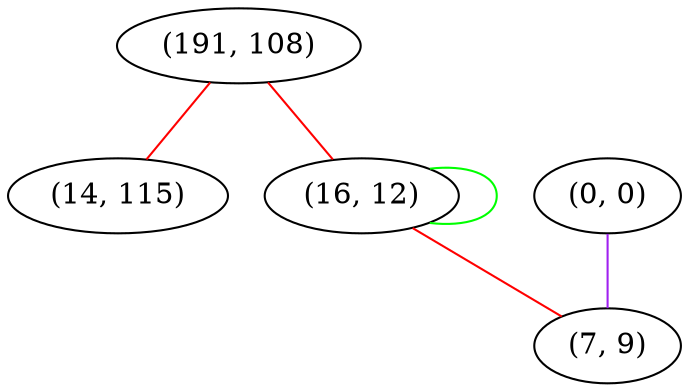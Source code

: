 graph "" {
"(191, 108)";
"(14, 115)";
"(16, 12)";
"(0, 0)";
"(7, 9)";
"(191, 108)" -- "(14, 115)"  [color=red, key=0, weight=1];
"(191, 108)" -- "(16, 12)"  [color=red, key=0, weight=1];
"(16, 12)" -- "(16, 12)"  [color=green, key=0, weight=2];
"(16, 12)" -- "(7, 9)"  [color=red, key=0, weight=1];
"(0, 0)" -- "(7, 9)"  [color=purple, key=0, weight=4];
}
